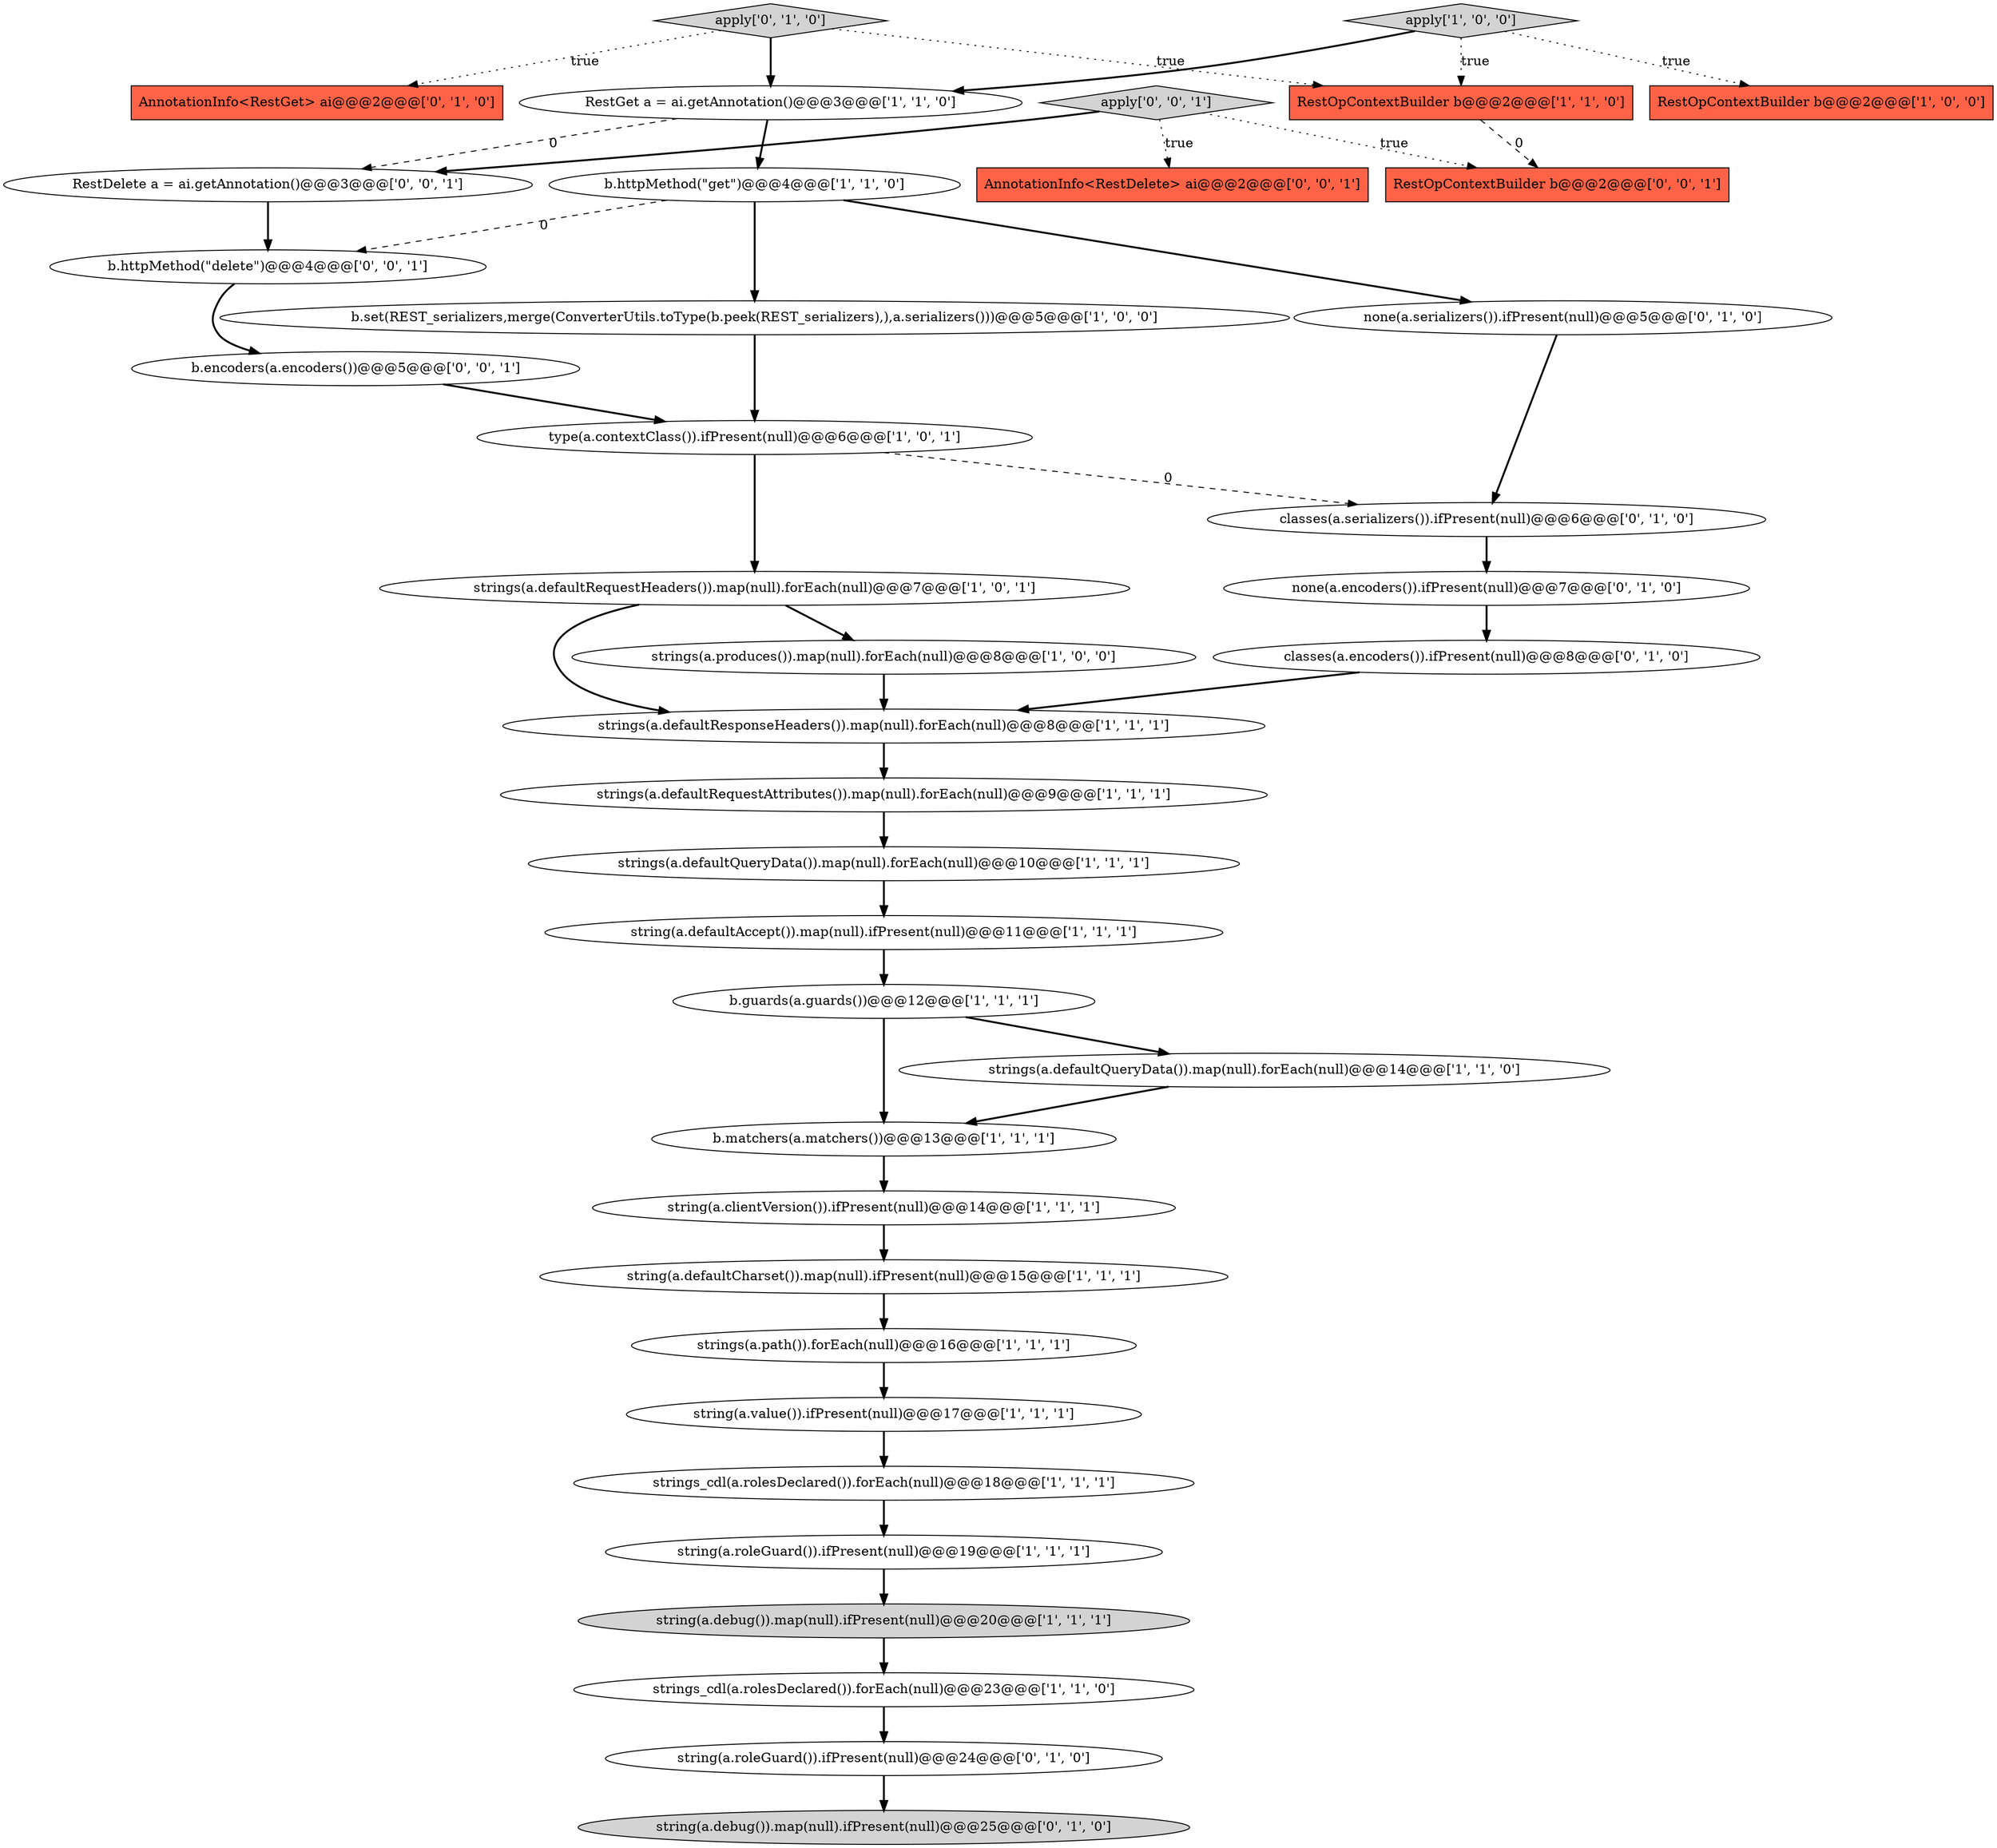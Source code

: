 digraph {
28 [style = filled, label = "none(a.serializers()).ifPresent(null)@@@5@@@['0', '1', '0']", fillcolor = white, shape = ellipse image = "AAA0AAABBB2BBB"];
8 [style = filled, label = "string(a.defaultAccept()).map(null).ifPresent(null)@@@11@@@['1', '1', '1']", fillcolor = white, shape = ellipse image = "AAA0AAABBB1BBB"];
21 [style = filled, label = "strings_cdl(a.rolesDeclared()).forEach(null)@@@18@@@['1', '1', '1']", fillcolor = white, shape = ellipse image = "AAA0AAABBB1BBB"];
9 [style = filled, label = "RestOpContextBuilder b@@@2@@@['1', '0', '0']", fillcolor = tomato, shape = box image = "AAA0AAABBB1BBB"];
15 [style = filled, label = "strings(a.defaultResponseHeaders()).map(null).forEach(null)@@@8@@@['1', '1', '1']", fillcolor = white, shape = ellipse image = "AAA0AAABBB1BBB"];
33 [style = filled, label = "b.httpMethod(\"delete\")@@@4@@@['0', '0', '1']", fillcolor = white, shape = ellipse image = "AAA0AAABBB3BBB"];
17 [style = filled, label = "RestGet a = ai.getAnnotation()@@@3@@@['1', '1', '0']", fillcolor = white, shape = ellipse image = "AAA0AAABBB1BBB"];
31 [style = filled, label = "apply['0', '1', '0']", fillcolor = lightgray, shape = diamond image = "AAA0AAABBB2BBB"];
32 [style = filled, label = "RestDelete a = ai.getAnnotation()@@@3@@@['0', '0', '1']", fillcolor = white, shape = ellipse image = "AAA0AAABBB3BBB"];
4 [style = filled, label = "b.guards(a.guards())@@@12@@@['1', '1', '1']", fillcolor = white, shape = ellipse image = "AAA0AAABBB1BBB"];
19 [style = filled, label = "b.httpMethod(\"get\")@@@4@@@['1', '1', '0']", fillcolor = white, shape = ellipse image = "AAA0AAABBB1BBB"];
3 [style = filled, label = "strings(a.defaultRequestAttributes()).map(null).forEach(null)@@@9@@@['1', '1', '1']", fillcolor = white, shape = ellipse image = "AAA0AAABBB1BBB"];
7 [style = filled, label = "strings(a.path()).forEach(null)@@@16@@@['1', '1', '1']", fillcolor = white, shape = ellipse image = "AAA0AAABBB1BBB"];
20 [style = filled, label = "strings_cdl(a.rolesDeclared()).forEach(null)@@@23@@@['1', '1', '0']", fillcolor = white, shape = ellipse image = "AAA0AAABBB1BBB"];
5 [style = filled, label = "string(a.value()).ifPresent(null)@@@17@@@['1', '1', '1']", fillcolor = white, shape = ellipse image = "AAA0AAABBB1BBB"];
22 [style = filled, label = "string(a.roleGuard()).ifPresent(null)@@@19@@@['1', '1', '1']", fillcolor = white, shape = ellipse image = "AAA0AAABBB1BBB"];
34 [style = filled, label = "b.encoders(a.encoders())@@@5@@@['0', '0', '1']", fillcolor = white, shape = ellipse image = "AAA0AAABBB3BBB"];
1 [style = filled, label = "string(a.defaultCharset()).map(null).ifPresent(null)@@@15@@@['1', '1', '1']", fillcolor = white, shape = ellipse image = "AAA0AAABBB1BBB"];
10 [style = filled, label = "b.set(REST_serializers,merge(ConverterUtils.toType(b.peek(REST_serializers),),a.serializers()))@@@5@@@['1', '0', '0']", fillcolor = white, shape = ellipse image = "AAA0AAABBB1BBB"];
13 [style = filled, label = "strings(a.defaultQueryData()).map(null).forEach(null)@@@14@@@['1', '1', '0']", fillcolor = white, shape = ellipse image = "AAA0AAABBB1BBB"];
12 [style = filled, label = "RestOpContextBuilder b@@@2@@@['1', '1', '0']", fillcolor = tomato, shape = box image = "AAA0AAABBB1BBB"];
23 [style = filled, label = "strings(a.defaultRequestHeaders()).map(null).forEach(null)@@@7@@@['1', '0', '1']", fillcolor = white, shape = ellipse image = "AAA0AAABBB1BBB"];
37 [style = filled, label = "RestOpContextBuilder b@@@2@@@['0', '0', '1']", fillcolor = tomato, shape = box image = "AAA0AAABBB3BBB"];
24 [style = filled, label = "AnnotationInfo<RestGet> ai@@@2@@@['0', '1', '0']", fillcolor = tomato, shape = box image = "AAA0AAABBB2BBB"];
14 [style = filled, label = "b.matchers(a.matchers())@@@13@@@['1', '1', '1']", fillcolor = white, shape = ellipse image = "AAA0AAABBB1BBB"];
11 [style = filled, label = "strings(a.defaultQueryData()).map(null).forEach(null)@@@10@@@['1', '1', '1']", fillcolor = white, shape = ellipse image = "AAA0AAABBB1BBB"];
0 [style = filled, label = "type(a.contextClass()).ifPresent(null)@@@6@@@['1', '0', '1']", fillcolor = white, shape = ellipse image = "AAA0AAABBB1BBB"];
25 [style = filled, label = "classes(a.serializers()).ifPresent(null)@@@6@@@['0', '1', '0']", fillcolor = white, shape = ellipse image = "AAA1AAABBB2BBB"];
30 [style = filled, label = "classes(a.encoders()).ifPresent(null)@@@8@@@['0', '1', '0']", fillcolor = white, shape = ellipse image = "AAA1AAABBB2BBB"];
18 [style = filled, label = "string(a.debug()).map(null).ifPresent(null)@@@20@@@['1', '1', '1']", fillcolor = lightgray, shape = ellipse image = "AAA0AAABBB1BBB"];
35 [style = filled, label = "apply['0', '0', '1']", fillcolor = lightgray, shape = diamond image = "AAA0AAABBB3BBB"];
36 [style = filled, label = "AnnotationInfo<RestDelete> ai@@@2@@@['0', '0', '1']", fillcolor = tomato, shape = box image = "AAA0AAABBB3BBB"];
26 [style = filled, label = "string(a.debug()).map(null).ifPresent(null)@@@25@@@['0', '1', '0']", fillcolor = lightgray, shape = ellipse image = "AAA0AAABBB2BBB"];
29 [style = filled, label = "string(a.roleGuard()).ifPresent(null)@@@24@@@['0', '1', '0']", fillcolor = white, shape = ellipse image = "AAA0AAABBB2BBB"];
27 [style = filled, label = "none(a.encoders()).ifPresent(null)@@@7@@@['0', '1', '0']", fillcolor = white, shape = ellipse image = "AAA1AAABBB2BBB"];
2 [style = filled, label = "string(a.clientVersion()).ifPresent(null)@@@14@@@['1', '1', '1']", fillcolor = white, shape = ellipse image = "AAA0AAABBB1BBB"];
6 [style = filled, label = "strings(a.produces()).map(null).forEach(null)@@@8@@@['1', '0', '0']", fillcolor = white, shape = ellipse image = "AAA0AAABBB1BBB"];
16 [style = filled, label = "apply['1', '0', '0']", fillcolor = lightgray, shape = diamond image = "AAA0AAABBB1BBB"];
3->11 [style = bold, label=""];
19->10 [style = bold, label=""];
18->20 [style = bold, label=""];
23->15 [style = bold, label=""];
12->37 [style = dashed, label="0"];
31->24 [style = dotted, label="true"];
35->37 [style = dotted, label="true"];
21->22 [style = bold, label=""];
8->4 [style = bold, label=""];
19->28 [style = bold, label=""];
35->36 [style = dotted, label="true"];
6->15 [style = bold, label=""];
30->15 [style = bold, label=""];
19->33 [style = dashed, label="0"];
17->19 [style = bold, label=""];
33->34 [style = bold, label=""];
34->0 [style = bold, label=""];
35->32 [style = bold, label=""];
0->23 [style = bold, label=""];
0->25 [style = dashed, label="0"];
16->12 [style = dotted, label="true"];
23->6 [style = bold, label=""];
31->17 [style = bold, label=""];
16->9 [style = dotted, label="true"];
5->21 [style = bold, label=""];
11->8 [style = bold, label=""];
2->1 [style = bold, label=""];
27->30 [style = bold, label=""];
22->18 [style = bold, label=""];
15->3 [style = bold, label=""];
20->29 [style = bold, label=""];
4->14 [style = bold, label=""];
14->2 [style = bold, label=""];
7->5 [style = bold, label=""];
4->13 [style = bold, label=""];
31->12 [style = dotted, label="true"];
17->32 [style = dashed, label="0"];
16->17 [style = bold, label=""];
1->7 [style = bold, label=""];
32->33 [style = bold, label=""];
13->14 [style = bold, label=""];
25->27 [style = bold, label=""];
28->25 [style = bold, label=""];
10->0 [style = bold, label=""];
29->26 [style = bold, label=""];
}
